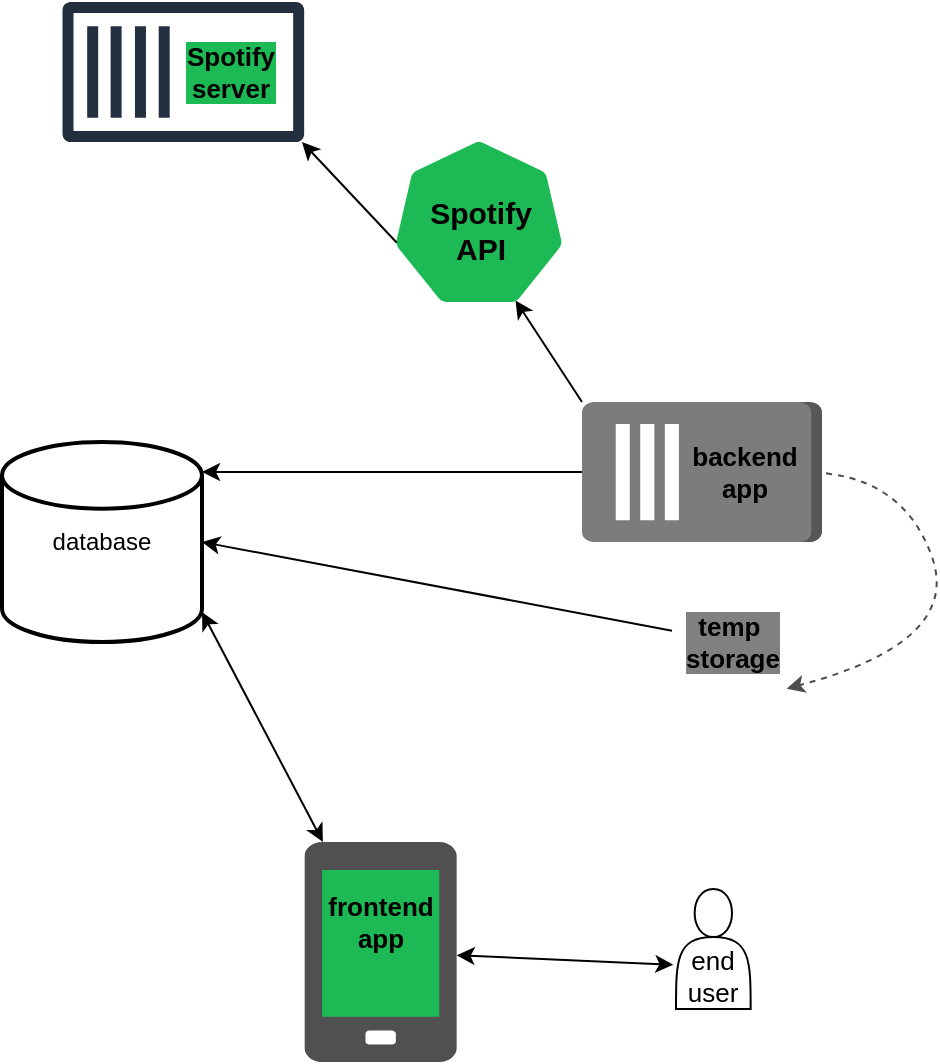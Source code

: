 <mxfile version="15.6.8" type="device"><diagram id="wGWGR3VwV4rVxZeNHhuL" name="Page-1"><mxGraphModel dx="865" dy="483" grid="1" gridSize="10" guides="1" tooltips="1" connect="1" arrows="1" fold="1" page="1" pageScale="1" pageWidth="850" pageHeight="1100" math="0" shadow="0"><root><mxCell id="0"/><mxCell id="1" parent="0"/><mxCell id="Nx54G4O3TWiaMt9TTbBK-36" value="" style="rounded=0;whiteSpace=wrap;html=1;labelBackgroundColor=#808080;fontSize=13;fontColor=#000000;strokeColor=#1DB954;fillColor=#1DB954;" vertex="1" parent="1"><mxGeometry x="339.33" y="450" width="60.67" height="80" as="geometry"/></mxCell><mxCell id="Nx54G4O3TWiaMt9TTbBK-32" value="" style="curved=1;endArrow=classic;html=1;rounded=0;fontSize=13;fontColor=#000000;strokeColor=#4D4D4D;entryX=0.956;entryY=1.083;entryDx=0;entryDy=0;entryPerimeter=0;dashed=1;" edge="1" parent="1" target="Nx54G4O3TWiaMt9TTbBK-24"><mxGeometry width="50" height="50" relative="1" as="geometry"><mxPoint x="580" y="255" as="sourcePoint"/><mxPoint x="380" y="230" as="targetPoint"/><Array as="points"><mxPoint x="630" y="255"/><mxPoint x="660" y="340"/></Array></mxGeometry></mxCell><mxCell id="Nx54G4O3TWiaMt9TTbBK-9" value="" style="shape=image;html=1;verticalAlign=top;verticalLabelPosition=bottom;labelBackgroundColor=#ffffff;imageAspect=0;aspect=fixed;image=https://cdn3.iconfinder.com/data/icons/lexter-flat-colorfull-file-formats/56/csv-128.png" vertex="1" parent="1"><mxGeometry x="500" y="310" width="90" height="90" as="geometry"/></mxCell><mxCell id="Nx54G4O3TWiaMt9TTbBK-10" value="database" style="strokeWidth=2;html=1;shape=mxgraph.flowchart.database;whiteSpace=wrap;" vertex="1" parent="1"><mxGeometry x="180" y="240" width="100" height="100" as="geometry"/></mxCell><mxCell id="Nx54G4O3TWiaMt9TTbBK-12" value="" style="sketch=0;pointerEvents=1;shadow=0;dashed=0;html=1;strokeColor=none;fillColor=#505050;labelPosition=center;verticalLabelPosition=bottom;verticalAlign=top;outlineConnect=0;align=center;shape=mxgraph.office.devices.cell_phone_generic;" vertex="1" parent="1"><mxGeometry x="331.34" y="440" width="75.99" height="110" as="geometry"/></mxCell><mxCell id="Nx54G4O3TWiaMt9TTbBK-20" value="" style="group" vertex="1" connectable="0" parent="1"><mxGeometry x="377" y="90" width="83" height="80" as="geometry"/></mxCell><mxCell id="Nx54G4O3TWiaMt9TTbBK-22" value="" style="group" vertex="1" connectable="0" parent="Nx54G4O3TWiaMt9TTbBK-20"><mxGeometry width="83.0" height="80" as="geometry"/></mxCell><mxCell id="Nx54G4O3TWiaMt9TTbBK-6" value="" style="sketch=0;html=1;dashed=0;whitespace=wrap;fillColor=#1DB954;strokeColor=#1DB954;points=[[0.005,0.63,0],[0.1,0.2,0],[0.9,0.2,0],[0.5,0,0],[0.995,0.63,0],[0.72,0.99,0],[0.5,1,0],[0.28,0.99,0]];shape=mxgraph.kubernetes.icon;prIcon=api" vertex="1" parent="Nx54G4O3TWiaMt9TTbBK-22"><mxGeometry width="83.0" height="80" as="geometry"/></mxCell><mxCell id="Nx54G4O3TWiaMt9TTbBK-14" value="&lt;font style=&quot;font-size: 15px&quot;&gt;&lt;b&gt;Spotify&lt;br&gt;API&lt;/b&gt;&lt;/font&gt;" style="text;html=1;align=center;verticalAlign=middle;resizable=0;points=[];autosize=1;strokeColor=none;fillColor=none;" vertex="1" parent="Nx54G4O3TWiaMt9TTbBK-22"><mxGeometry x="6.501" y="23.667" width="70" height="40" as="geometry"/></mxCell><mxCell id="Nx54G4O3TWiaMt9TTbBK-21" value="" style="group" vertex="1" connectable="0" parent="1"><mxGeometry x="210" y="20" width="121.34" height="70" as="geometry"/></mxCell><mxCell id="Nx54G4O3TWiaMt9TTbBK-3" value="" style="sketch=0;outlineConnect=0;fontColor=#232F3E;gradientColor=none;fillColor=#232F3E;strokeColor=none;dashed=0;verticalLabelPosition=bottom;verticalAlign=top;align=center;html=1;fontSize=12;fontStyle=0;aspect=fixed;pointerEvents=1;shape=mxgraph.aws4.traditional_server;direction=north;" vertex="1" parent="Nx54G4O3TWiaMt9TTbBK-21"><mxGeometry width="121.34" height="70" as="geometry"/></mxCell><mxCell id="Nx54G4O3TWiaMt9TTbBK-15" value="&lt;font style=&quot;font-size: 13px&quot;&gt;&lt;b&gt;Spotify&lt;br&gt;server&lt;br&gt;&lt;/b&gt;&lt;/font&gt;" style="text;html=1;align=center;verticalAlign=middle;resizable=0;points=[];autosize=1;strokeColor=none;fillColor=none;labelBackgroundColor=#1DB954;" vertex="1" parent="Nx54G4O3TWiaMt9TTbBK-21"><mxGeometry x="54.0" y="20" width="60" height="30" as="geometry"/></mxCell><mxCell id="Nx54G4O3TWiaMt9TTbBK-23" value="" style="group" vertex="1" connectable="0" parent="1"><mxGeometry x="470" y="220" width="120" height="70" as="geometry"/></mxCell><mxCell id="Nx54G4O3TWiaMt9TTbBK-18" value="" style="outlineConnect=0;dashed=0;verticalLabelPosition=bottom;verticalAlign=top;align=center;html=1;shape=mxgraph.aws3.traditional_server;fillColor=#7D7C7C;gradientColor=none;labelBackgroundColor=#1DB954;fontSize=13;fontColor=#808080;strokeColor=#1DB954;direction=north;" vertex="1" parent="Nx54G4O3TWiaMt9TTbBK-23"><mxGeometry width="120" height="70" as="geometry"/></mxCell><mxCell id="Nx54G4O3TWiaMt9TTbBK-19" value="&lt;font style=&quot;font-size: 13px&quot;&gt;&lt;b&gt;&lt;span style=&quot;&quot;&gt;backend&lt;br&gt;app&lt;/span&gt;&lt;br&gt;&lt;/b&gt;&lt;/font&gt;" style="text;html=1;align=center;verticalAlign=middle;resizable=0;points=[];autosize=1;strokeColor=none;fillColor=none;labelBackgroundColor=none;" vertex="1" parent="Nx54G4O3TWiaMt9TTbBK-23"><mxGeometry x="45.99" y="20" width="70" height="30" as="geometry"/></mxCell><mxCell id="Nx54G4O3TWiaMt9TTbBK-24" value="&lt;font&gt;&lt;b&gt;temp&amp;nbsp;&lt;br&gt;storage&lt;/b&gt;&lt;/font&gt;" style="text;html=1;align=center;verticalAlign=middle;resizable=0;points=[];autosize=1;strokeColor=none;fillColor=none;fontSize=13;fontColor=#000000;labelBackgroundColor=#808080;" vertex="1" parent="1"><mxGeometry x="515" y="320" width="60" height="40" as="geometry"/></mxCell><mxCell id="Nx54G4O3TWiaMt9TTbBK-25" value="&lt;b&gt;frontend&lt;br&gt;app&lt;/b&gt;" style="text;html=1;align=center;verticalAlign=middle;resizable=0;points=[];autosize=1;strokeColor=none;fillColor=none;fontSize=13;fontColor=#000000;" vertex="1" parent="1"><mxGeometry x="334.33" y="460" width="70" height="40" as="geometry"/></mxCell><mxCell id="Nx54G4O3TWiaMt9TTbBK-27" value="" style="endArrow=classic;startArrow=classic;html=1;rounded=0;fontSize=13;fontColor=#000000;exitX=1;exitY=0.85;exitDx=0;exitDy=0;exitPerimeter=0;" edge="1" parent="1" source="Nx54G4O3TWiaMt9TTbBK-10" target="Nx54G4O3TWiaMt9TTbBK-12"><mxGeometry width="50" height="50" relative="1" as="geometry"><mxPoint x="330" y="270" as="sourcePoint"/><mxPoint x="380" y="220" as="targetPoint"/></mxGeometry></mxCell><mxCell id="Nx54G4O3TWiaMt9TTbBK-28" value="" style="endArrow=classic;html=1;rounded=0;fontSize=13;fontColor=#000000;entryX=1;entryY=0.15;entryDx=0;entryDy=0;entryPerimeter=0;exitX=0.5;exitY=0;exitDx=0;exitDy=0;exitPerimeter=0;" edge="1" parent="1" source="Nx54G4O3TWiaMt9TTbBK-18" target="Nx54G4O3TWiaMt9TTbBK-10"><mxGeometry width="50" height="50" relative="1" as="geometry"><mxPoint x="470" y="255" as="sourcePoint"/><mxPoint x="380" y="220" as="targetPoint"/></mxGeometry></mxCell><mxCell id="Nx54G4O3TWiaMt9TTbBK-30" value="" style="endArrow=classic;html=1;rounded=0;fontSize=13;fontColor=#000000;strokeColor=#000000;entryX=0.72;entryY=0.99;entryDx=0;entryDy=0;entryPerimeter=0;" edge="1" parent="1" target="Nx54G4O3TWiaMt9TTbBK-6"><mxGeometry width="50" height="50" relative="1" as="geometry"><mxPoint x="470" y="220" as="sourcePoint"/><mxPoint x="380" y="220" as="targetPoint"/></mxGeometry></mxCell><mxCell id="Nx54G4O3TWiaMt9TTbBK-31" value="" style="endArrow=classic;html=1;rounded=0;fontSize=13;fontColor=#000000;strokeColor=#000000;exitX=0.005;exitY=0.63;exitDx=0;exitDy=0;exitPerimeter=0;" edge="1" parent="1" source="Nx54G4O3TWiaMt9TTbBK-6"><mxGeometry width="50" height="50" relative="1" as="geometry"><mxPoint x="480" y="230" as="sourcePoint"/><mxPoint x="330" y="90" as="targetPoint"/></mxGeometry></mxCell><mxCell id="Nx54G4O3TWiaMt9TTbBK-33" value="" style="endArrow=classic;startArrow=classic;html=1;rounded=0;fontSize=13;fontColor=#000000;strokeColor=#000000;entryX=0.017;entryY=0.371;entryDx=0;entryDy=0;entryPerimeter=0;" edge="1" parent="1" source="Nx54G4O3TWiaMt9TTbBK-12" target="Nx54G4O3TWiaMt9TTbBK-26"><mxGeometry width="50" height="50" relative="1" as="geometry"><mxPoint x="510" y="490" as="sourcePoint"/><mxPoint x="560" y="440" as="targetPoint"/></mxGeometry></mxCell><mxCell id="Nx54G4O3TWiaMt9TTbBK-34" value="" style="group" vertex="1" connectable="0" parent="1"><mxGeometry x="515" y="463.5" width="40" height="63" as="geometry"/></mxCell><mxCell id="Nx54G4O3TWiaMt9TTbBK-13" value="" style="shape=actor;whiteSpace=wrap;html=1;" vertex="1" parent="Nx54G4O3TWiaMt9TTbBK-34"><mxGeometry x="2" width="37.33" height="60" as="geometry"/></mxCell><mxCell id="Nx54G4O3TWiaMt9TTbBK-26" value="end&lt;br&gt;user" style="text;html=1;align=center;verticalAlign=middle;resizable=0;points=[];autosize=1;strokeColor=none;fillColor=none;fontSize=13;fontColor=#000000;" vertex="1" parent="Nx54G4O3TWiaMt9TTbBK-34"><mxGeometry y="23" width="40" height="40" as="geometry"/></mxCell><mxCell id="Nx54G4O3TWiaMt9TTbBK-35" value="" style="endArrow=classic;html=1;rounded=0;fontSize=13;fontColor=#000000;entryX=1;entryY=0.5;entryDx=0;entryDy=0;entryPerimeter=0;" edge="1" parent="1" source="Nx54G4O3TWiaMt9TTbBK-24" target="Nx54G4O3TWiaMt9TTbBK-10"><mxGeometry width="50" height="50" relative="1" as="geometry"><mxPoint x="480" y="265" as="sourcePoint"/><mxPoint x="290" y="265" as="targetPoint"/></mxGeometry></mxCell></root></mxGraphModel></diagram></mxfile>